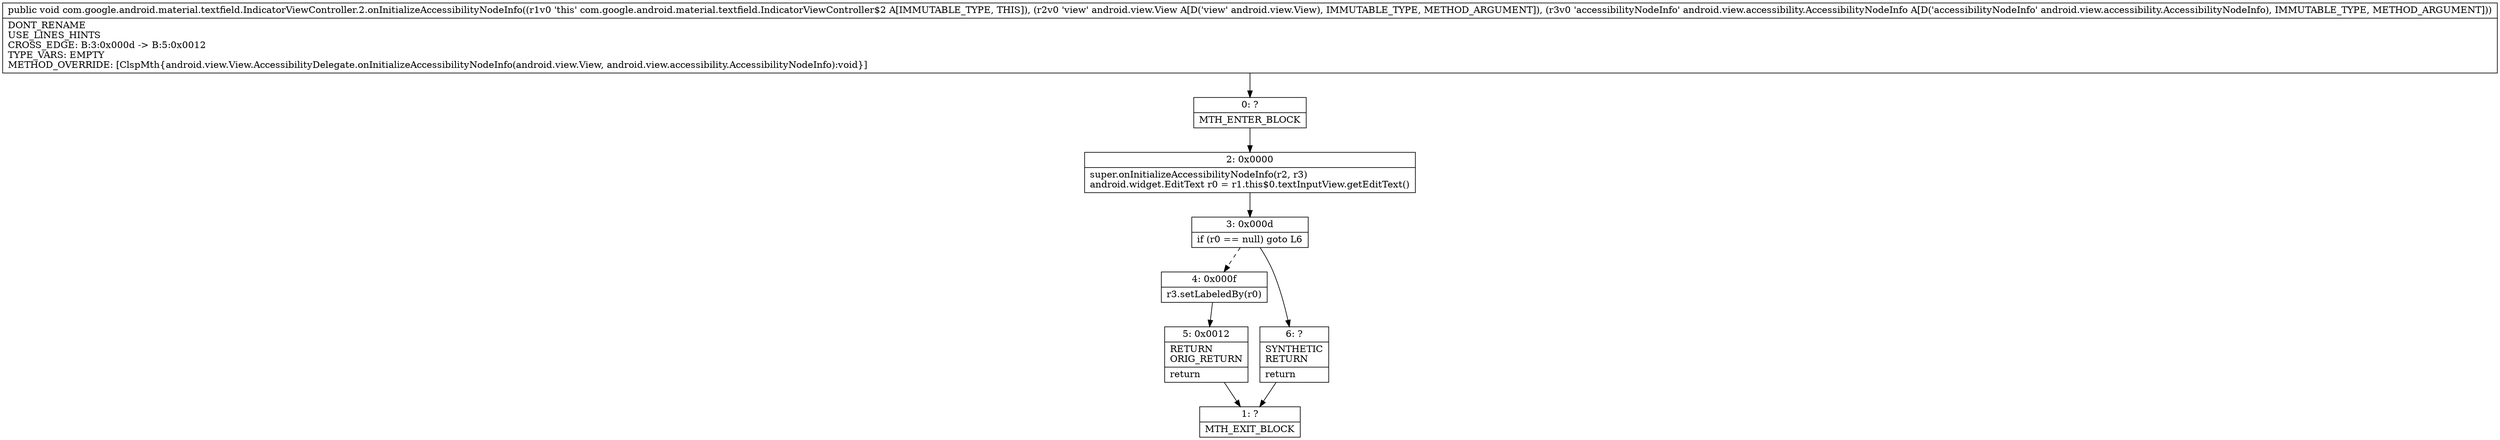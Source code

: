 digraph "CFG forcom.google.android.material.textfield.IndicatorViewController.2.onInitializeAccessibilityNodeInfo(Landroid\/view\/View;Landroid\/view\/accessibility\/AccessibilityNodeInfo;)V" {
Node_0 [shape=record,label="{0\:\ ?|MTH_ENTER_BLOCK\l}"];
Node_2 [shape=record,label="{2\:\ 0x0000|super.onInitializeAccessibilityNodeInfo(r2, r3)\landroid.widget.EditText r0 = r1.this$0.textInputView.getEditText()\l}"];
Node_3 [shape=record,label="{3\:\ 0x000d|if (r0 == null) goto L6\l}"];
Node_4 [shape=record,label="{4\:\ 0x000f|r3.setLabeledBy(r0)\l}"];
Node_5 [shape=record,label="{5\:\ 0x0012|RETURN\lORIG_RETURN\l|return\l}"];
Node_1 [shape=record,label="{1\:\ ?|MTH_EXIT_BLOCK\l}"];
Node_6 [shape=record,label="{6\:\ ?|SYNTHETIC\lRETURN\l|return\l}"];
MethodNode[shape=record,label="{public void com.google.android.material.textfield.IndicatorViewController.2.onInitializeAccessibilityNodeInfo((r1v0 'this' com.google.android.material.textfield.IndicatorViewController$2 A[IMMUTABLE_TYPE, THIS]), (r2v0 'view' android.view.View A[D('view' android.view.View), IMMUTABLE_TYPE, METHOD_ARGUMENT]), (r3v0 'accessibilityNodeInfo' android.view.accessibility.AccessibilityNodeInfo A[D('accessibilityNodeInfo' android.view.accessibility.AccessibilityNodeInfo), IMMUTABLE_TYPE, METHOD_ARGUMENT]))  | DONT_RENAME\lUSE_LINES_HINTS\lCROSS_EDGE: B:3:0x000d \-\> B:5:0x0012\lTYPE_VARS: EMPTY\lMETHOD_OVERRIDE: [ClspMth\{android.view.View.AccessibilityDelegate.onInitializeAccessibilityNodeInfo(android.view.View, android.view.accessibility.AccessibilityNodeInfo):void\}]\l}"];
MethodNode -> Node_0;Node_0 -> Node_2;
Node_2 -> Node_3;
Node_3 -> Node_4[style=dashed];
Node_3 -> Node_6;
Node_4 -> Node_5;
Node_5 -> Node_1;
Node_6 -> Node_1;
}

